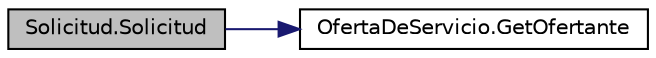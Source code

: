 digraph "Solicitud.Solicitud"
{
 // INTERACTIVE_SVG=YES
 // LATEX_PDF_SIZE
  edge [fontname="Helvetica",fontsize="10",labelfontname="Helvetica",labelfontsize="10"];
  node [fontname="Helvetica",fontsize="10",shape=record];
  rankdir="LR";
  Node1 [label="Solicitud.Solicitud",height=0.2,width=0.4,color="black", fillcolor="grey75", style="filled", fontcolor="black",tooltip="Constructor de la clase Solicitud."];
  Node1 -> Node2 [color="midnightblue",fontsize="10",style="solid",fontname="Helvetica"];
  Node2 [label="OfertaDeServicio.GetOfertante",height=0.2,width=0.4,color="black", fillcolor="white", style="filled",URL="$classOfertaDeServicio.html#a4a09784460eaf5e604621fb77e157eff",tooltip="Método para obtener NickName de Ofertante."];
}
